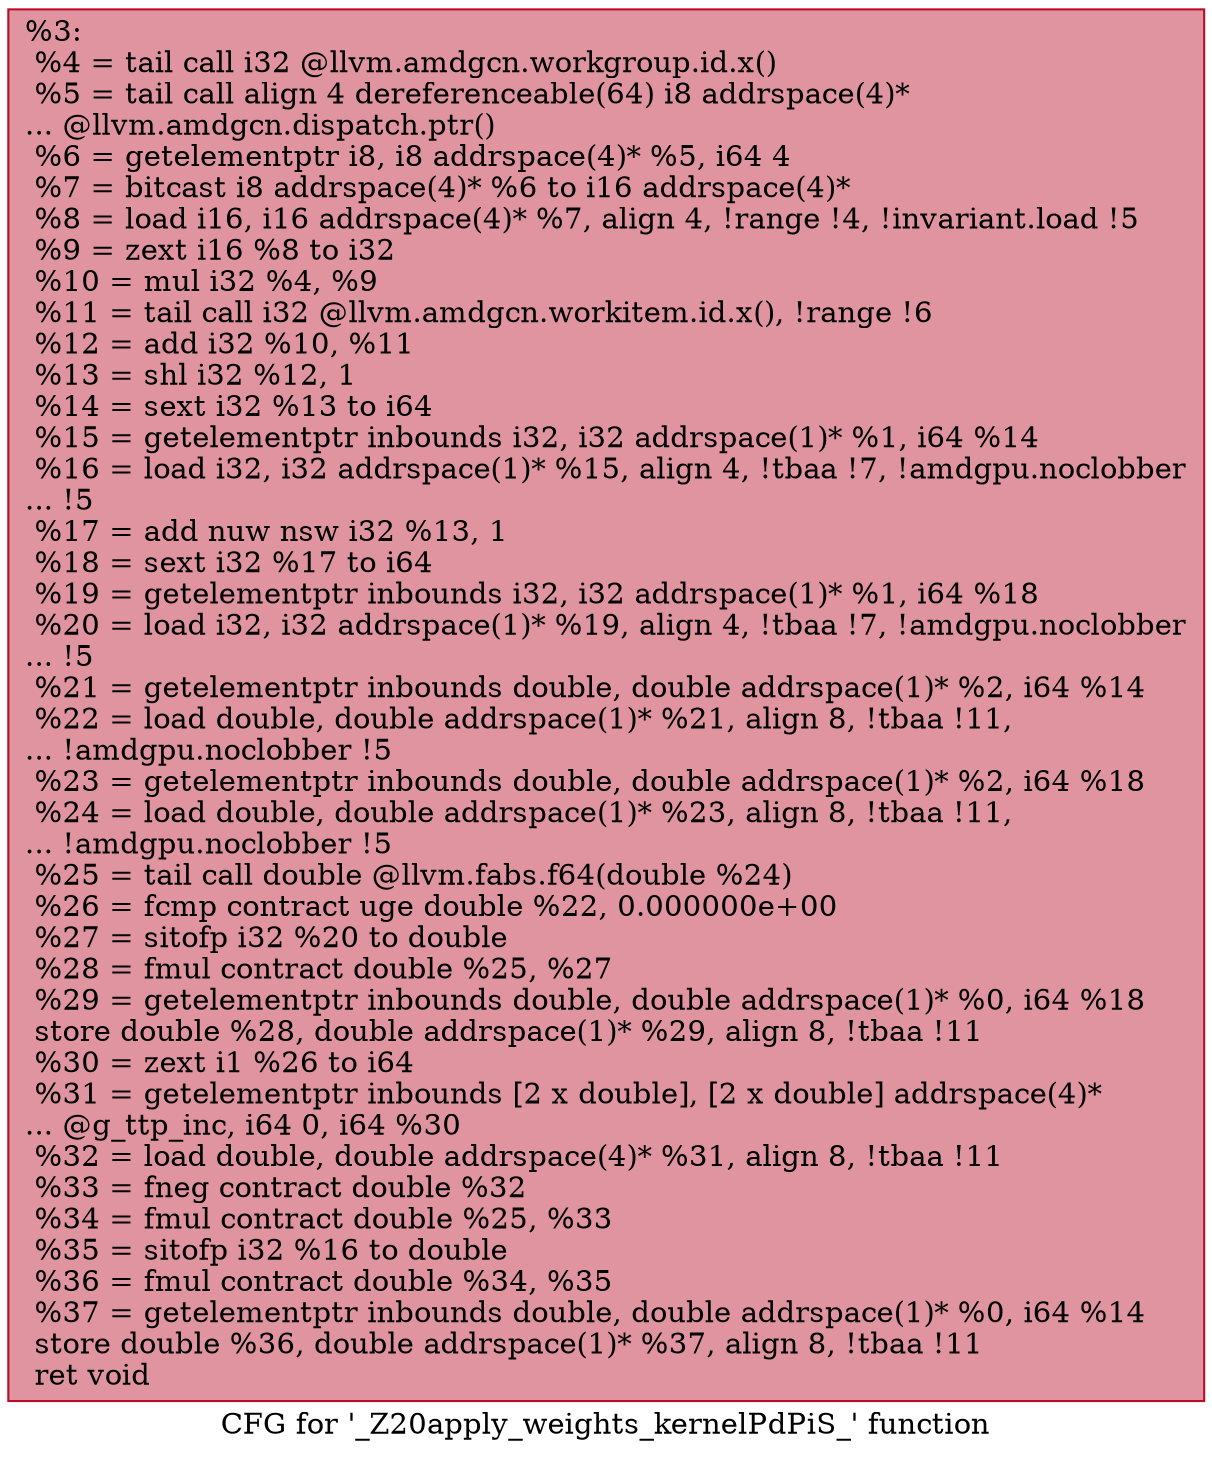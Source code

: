 digraph "CFG for '_Z20apply_weights_kernelPdPiS_' function" {
	label="CFG for '_Z20apply_weights_kernelPdPiS_' function";

	Node0x47876b0 [shape=record,color="#b70d28ff", style=filled, fillcolor="#b70d2870",label="{%3:\l  %4 = tail call i32 @llvm.amdgcn.workgroup.id.x()\l  %5 = tail call align 4 dereferenceable(64) i8 addrspace(4)*\l... @llvm.amdgcn.dispatch.ptr()\l  %6 = getelementptr i8, i8 addrspace(4)* %5, i64 4\l  %7 = bitcast i8 addrspace(4)* %6 to i16 addrspace(4)*\l  %8 = load i16, i16 addrspace(4)* %7, align 4, !range !4, !invariant.load !5\l  %9 = zext i16 %8 to i32\l  %10 = mul i32 %4, %9\l  %11 = tail call i32 @llvm.amdgcn.workitem.id.x(), !range !6\l  %12 = add i32 %10, %11\l  %13 = shl i32 %12, 1\l  %14 = sext i32 %13 to i64\l  %15 = getelementptr inbounds i32, i32 addrspace(1)* %1, i64 %14\l  %16 = load i32, i32 addrspace(1)* %15, align 4, !tbaa !7, !amdgpu.noclobber\l... !5\l  %17 = add nuw nsw i32 %13, 1\l  %18 = sext i32 %17 to i64\l  %19 = getelementptr inbounds i32, i32 addrspace(1)* %1, i64 %18\l  %20 = load i32, i32 addrspace(1)* %19, align 4, !tbaa !7, !amdgpu.noclobber\l... !5\l  %21 = getelementptr inbounds double, double addrspace(1)* %2, i64 %14\l  %22 = load double, double addrspace(1)* %21, align 8, !tbaa !11,\l... !amdgpu.noclobber !5\l  %23 = getelementptr inbounds double, double addrspace(1)* %2, i64 %18\l  %24 = load double, double addrspace(1)* %23, align 8, !tbaa !11,\l... !amdgpu.noclobber !5\l  %25 = tail call double @llvm.fabs.f64(double %24)\l  %26 = fcmp contract uge double %22, 0.000000e+00\l  %27 = sitofp i32 %20 to double\l  %28 = fmul contract double %25, %27\l  %29 = getelementptr inbounds double, double addrspace(1)* %0, i64 %18\l  store double %28, double addrspace(1)* %29, align 8, !tbaa !11\l  %30 = zext i1 %26 to i64\l  %31 = getelementptr inbounds [2 x double], [2 x double] addrspace(4)*\l... @g_ttp_inc, i64 0, i64 %30\l  %32 = load double, double addrspace(4)* %31, align 8, !tbaa !11\l  %33 = fneg contract double %32\l  %34 = fmul contract double %25, %33\l  %35 = sitofp i32 %16 to double\l  %36 = fmul contract double %34, %35\l  %37 = getelementptr inbounds double, double addrspace(1)* %0, i64 %14\l  store double %36, double addrspace(1)* %37, align 8, !tbaa !11\l  ret void\l}"];
}
